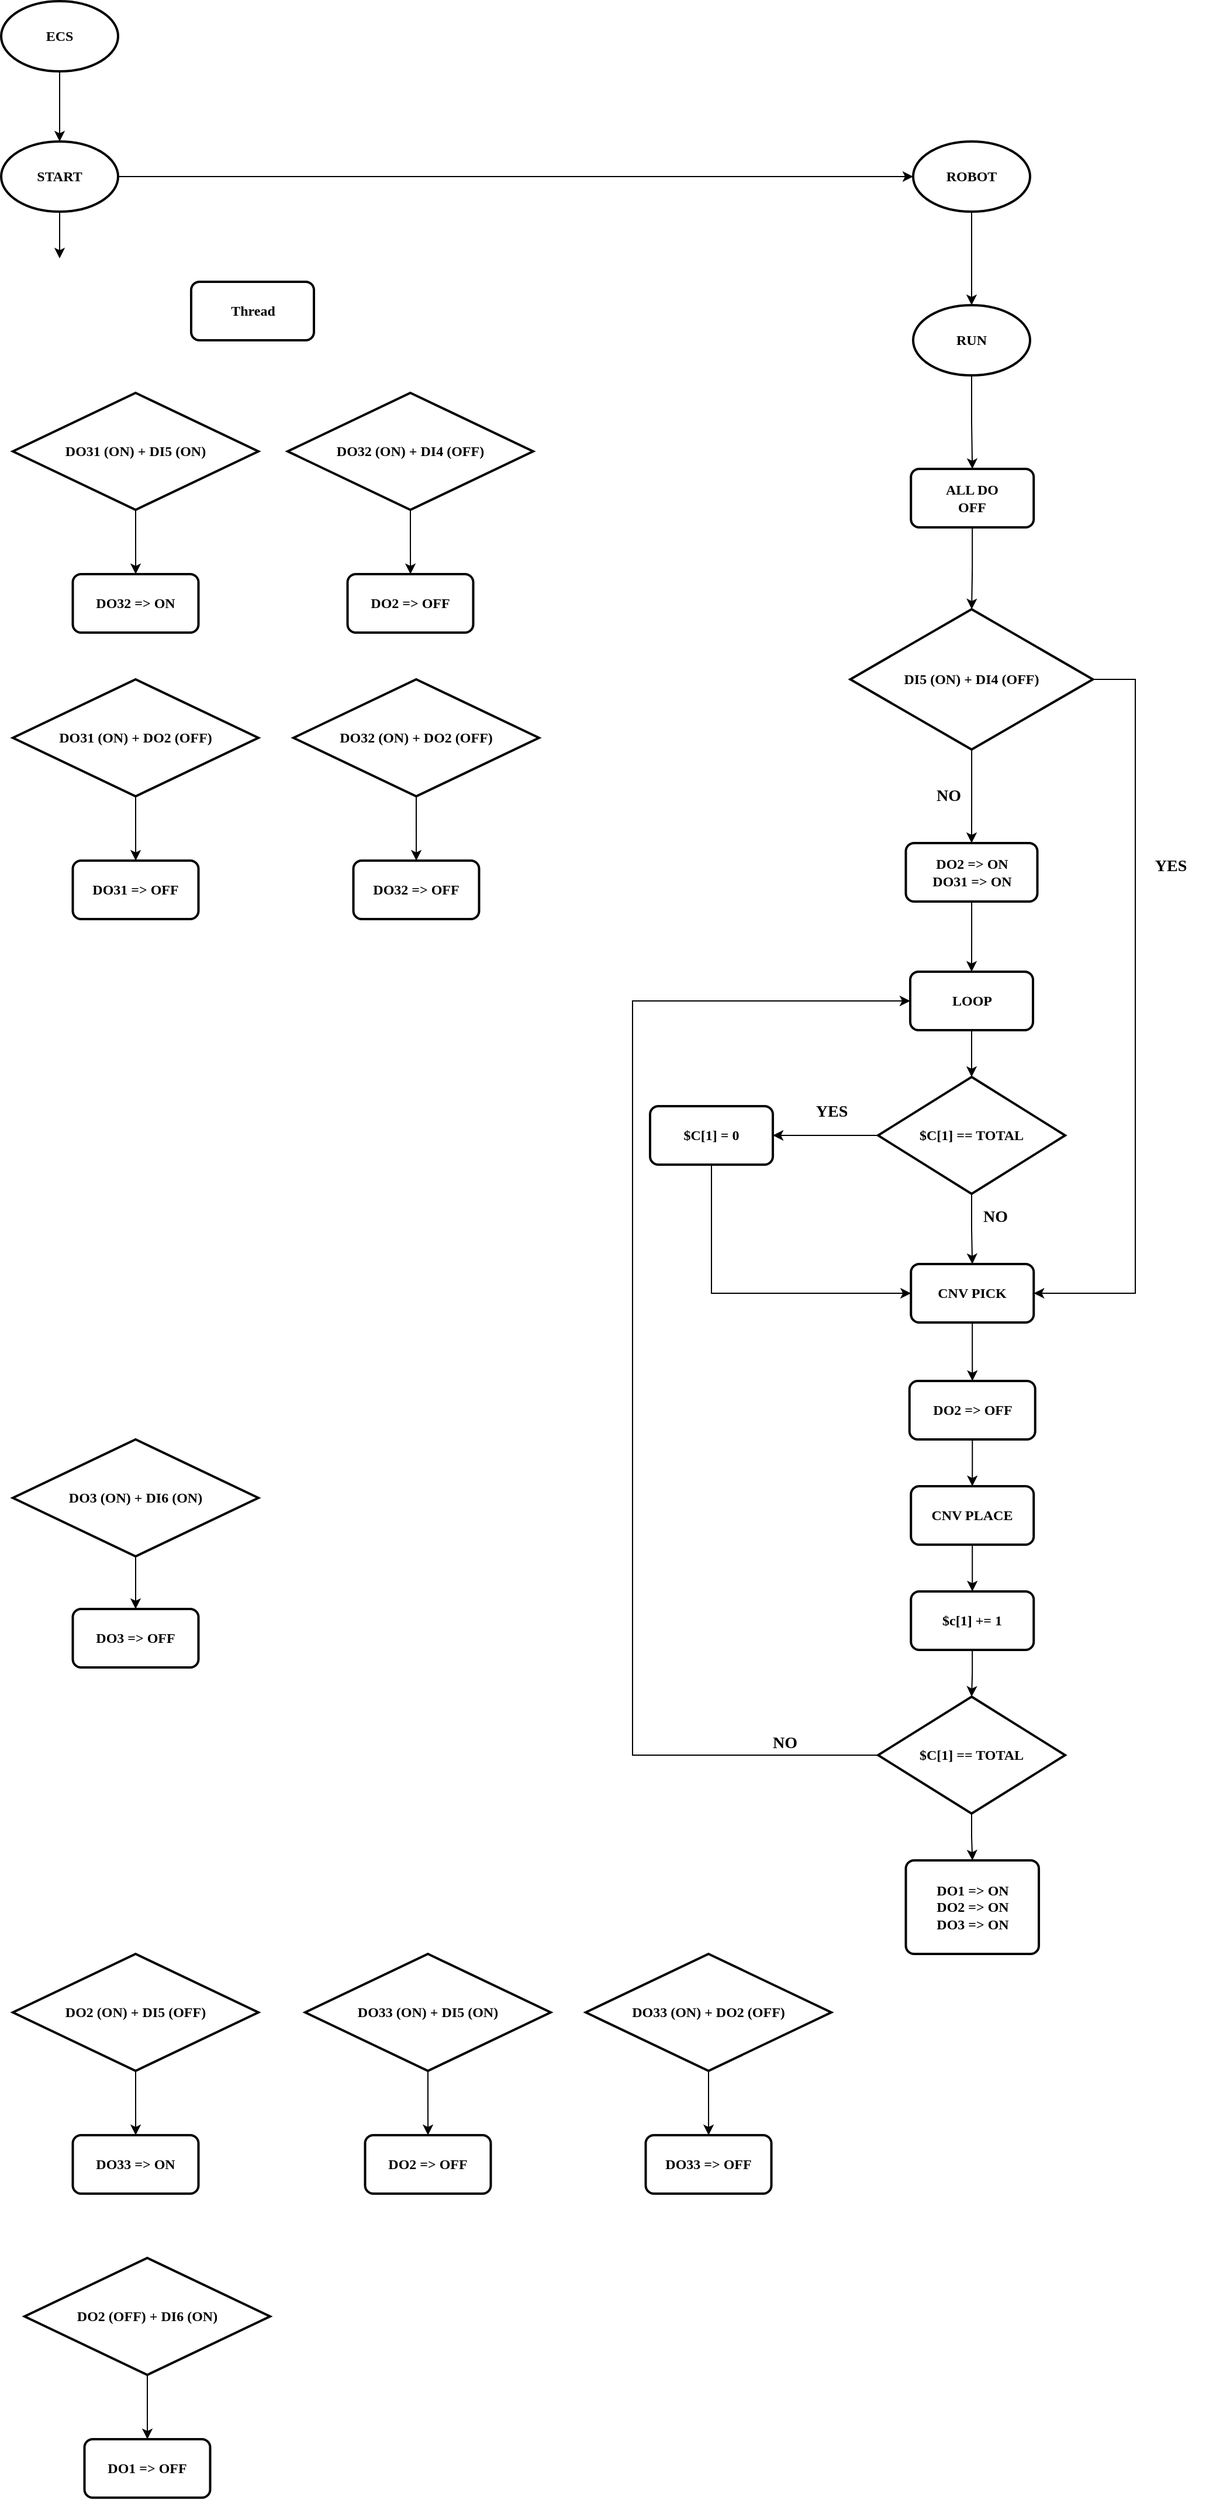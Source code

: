 <mxfile version="24.2.7" type="github">
  <diagram name="Page-1" id="1tsLb5ripTC1F5h_4hko">
    <mxGraphModel dx="1434" dy="738" grid="1" gridSize="10" guides="1" tooltips="1" connect="1" arrows="1" fold="1" page="1" pageScale="1" pageWidth="827" pageHeight="1169" math="0" shadow="0">
      <root>
        <mxCell id="0" />
        <mxCell id="1" parent="0" />
        <mxCell id="6PaR43a8mWomTKxZ8hZo-3" style="edgeStyle=orthogonalEdgeStyle;rounded=0;orthogonalLoop=1;jettySize=auto;html=1;entryX=0.5;entryY=0;entryDx=0;entryDy=0;fontStyle=1;fontFamily=Verdana;" parent="1" source="6PaR43a8mWomTKxZ8hZo-1" edge="1">
          <mxGeometry relative="1" as="geometry">
            <mxPoint x="70" y="250" as="targetPoint" />
          </mxGeometry>
        </mxCell>
        <mxCell id="6PaR43a8mWomTKxZ8hZo-1" value="START" style="strokeWidth=2;html=1;shape=mxgraph.flowchart.start_1;whiteSpace=wrap;fontStyle=1;fontFamily=Verdana;" parent="1" vertex="1">
          <mxGeometry x="20" y="150" width="100" height="60" as="geometry" />
        </mxCell>
        <mxCell id="6PaR43a8mWomTKxZ8hZo-23" value="YES" style="text;strokeColor=none;fillColor=none;html=1;fontSize=14;fontStyle=1;verticalAlign=middle;align=center;fontFamily=Verdana;" parent="1" vertex="1">
          <mxGeometry x="970" y="750" width="100" height="40" as="geometry" />
        </mxCell>
        <mxCell id="9pIQYXdgK2DitMoZI6XM-1" value="ROBOT" style="strokeWidth=2;html=1;shape=mxgraph.flowchart.start_1;whiteSpace=wrap;fontStyle=1;fontFamily=Verdana;" vertex="1" parent="1">
          <mxGeometry x="800" y="150" width="100" height="60" as="geometry" />
        </mxCell>
        <mxCell id="9pIQYXdgK2DitMoZI6XM-4" style="edgeStyle=orthogonalEdgeStyle;rounded=0;orthogonalLoop=1;jettySize=auto;html=1;fontStyle=1;fontFamily=Verdana;" edge="1" parent="1" source="9pIQYXdgK2DitMoZI6XM-2" target="6PaR43a8mWomTKxZ8hZo-1">
          <mxGeometry relative="1" as="geometry" />
        </mxCell>
        <mxCell id="9pIQYXdgK2DitMoZI6XM-2" value="&lt;span&gt;ECS&lt;/span&gt;" style="strokeWidth=2;html=1;shape=mxgraph.flowchart.start_1;whiteSpace=wrap;fontFamily=Verdana;fontStyle=1" vertex="1" parent="1">
          <mxGeometry x="20" y="30" width="100" height="60" as="geometry" />
        </mxCell>
        <mxCell id="9pIQYXdgK2DitMoZI6XM-8" style="edgeStyle=orthogonalEdgeStyle;rounded=0;orthogonalLoop=1;jettySize=auto;html=1;entryX=0.5;entryY=0;entryDx=0;entryDy=0;fontStyle=1;fontFamily=Verdana;" edge="1" parent="1" source="9pIQYXdgK2DitMoZI6XM-3" target="9pIQYXdgK2DitMoZI6XM-7">
          <mxGeometry relative="1" as="geometry" />
        </mxCell>
        <mxCell id="9pIQYXdgK2DitMoZI6XM-3" value="RUN" style="strokeWidth=2;html=1;shape=mxgraph.flowchart.start_1;whiteSpace=wrap;fontStyle=1;fontFamily=Verdana;" vertex="1" parent="1">
          <mxGeometry x="800" y="290" width="100" height="60" as="geometry" />
        </mxCell>
        <mxCell id="9pIQYXdgK2DitMoZI6XM-5" style="edgeStyle=orthogonalEdgeStyle;rounded=0;orthogonalLoop=1;jettySize=auto;html=1;entryX=0;entryY=0.5;entryDx=0;entryDy=0;entryPerimeter=0;fontStyle=1;fontFamily=Verdana;" edge="1" parent="1" source="6PaR43a8mWomTKxZ8hZo-1" target="9pIQYXdgK2DitMoZI6XM-1">
          <mxGeometry relative="1" as="geometry" />
        </mxCell>
        <mxCell id="9pIQYXdgK2DitMoZI6XM-6" style="edgeStyle=orthogonalEdgeStyle;rounded=0;orthogonalLoop=1;jettySize=auto;html=1;entryX=0.5;entryY=0;entryDx=0;entryDy=0;entryPerimeter=0;fontStyle=1;fontFamily=Verdana;" edge="1" parent="1" source="9pIQYXdgK2DitMoZI6XM-1" target="9pIQYXdgK2DitMoZI6XM-3">
          <mxGeometry relative="1" as="geometry" />
        </mxCell>
        <mxCell id="9pIQYXdgK2DitMoZI6XM-14" style="edgeStyle=orthogonalEdgeStyle;rounded=0;orthogonalLoop=1;jettySize=auto;html=1;fontStyle=1;fontFamily=Verdana;" edge="1" parent="1" source="9pIQYXdgK2DitMoZI6XM-7" target="9pIQYXdgK2DitMoZI6XM-12">
          <mxGeometry relative="1" as="geometry" />
        </mxCell>
        <mxCell id="9pIQYXdgK2DitMoZI6XM-7" value="ALL DO&lt;div&gt;OFF&lt;/div&gt;" style="rounded=1;whiteSpace=wrap;html=1;absoluteArcSize=1;arcSize=14;strokeWidth=2;fontStyle=1;fontFamily=Verdana;" vertex="1" parent="1">
          <mxGeometry x="798.12" y="430" width="105" height="50" as="geometry" />
        </mxCell>
        <mxCell id="9pIQYXdgK2DitMoZI6XM-17" style="edgeStyle=orthogonalEdgeStyle;rounded=0;orthogonalLoop=1;jettySize=auto;html=1;fontStyle=1;fontFamily=Verdana;" edge="1" parent="1" source="9pIQYXdgK2DitMoZI6XM-10" target="9pIQYXdgK2DitMoZI6XM-13">
          <mxGeometry relative="1" as="geometry" />
        </mxCell>
        <mxCell id="9pIQYXdgK2DitMoZI6XM-10" value="DO32 (ON) + DI4 (OFF)" style="strokeWidth=2;html=1;shape=mxgraph.flowchart.decision;whiteSpace=wrap;fontStyle=1;fontFamily=Verdana;" vertex="1" parent="1">
          <mxGeometry x="265" y="365" width="210" height="100" as="geometry" />
        </mxCell>
        <mxCell id="9pIQYXdgK2DitMoZI6XM-119" style="edgeStyle=orthogonalEdgeStyle;rounded=0;orthogonalLoop=1;jettySize=auto;html=1;entryX=0.5;entryY=0;entryDx=0;entryDy=0;" edge="1" parent="1" source="9pIQYXdgK2DitMoZI6XM-11" target="9pIQYXdgK2DitMoZI6XM-31">
          <mxGeometry relative="1" as="geometry" />
        </mxCell>
        <mxCell id="9pIQYXdgK2DitMoZI6XM-11" value="DO2 =&amp;gt; ON&lt;div&gt;DO31 =&amp;gt; ON&lt;/div&gt;" style="rounded=1;whiteSpace=wrap;html=1;absoluteArcSize=1;arcSize=14;strokeWidth=2;fontStyle=1;fontFamily=Verdana;" vertex="1" parent="1">
          <mxGeometry x="793.75" y="750" width="112.5" height="50" as="geometry" />
        </mxCell>
        <mxCell id="9pIQYXdgK2DitMoZI6XM-21" style="edgeStyle=orthogonalEdgeStyle;rounded=0;orthogonalLoop=1;jettySize=auto;html=1;entryX=1;entryY=0.5;entryDx=0;entryDy=0;exitX=1;exitY=0.5;exitDx=0;exitDy=0;exitPerimeter=0;" edge="1" parent="1" source="9pIQYXdgK2DitMoZI6XM-12" target="9pIQYXdgK2DitMoZI6XM-19">
          <mxGeometry relative="1" as="geometry">
            <Array as="points">
              <mxPoint x="990" y="610" />
              <mxPoint x="990" y="1135" />
            </Array>
          </mxGeometry>
        </mxCell>
        <mxCell id="9pIQYXdgK2DitMoZI6XM-12" value="DI5 (ON) + DI4 (OFF)" style="strokeWidth=2;html=1;shape=mxgraph.flowchart.decision;whiteSpace=wrap;fontStyle=1;fontFamily=Verdana;" vertex="1" parent="1">
          <mxGeometry x="746.25" y="550" width="207.5" height="120" as="geometry" />
        </mxCell>
        <mxCell id="9pIQYXdgK2DitMoZI6XM-13" value="DO2 =&amp;gt; OFF" style="rounded=1;whiteSpace=wrap;html=1;absoluteArcSize=1;arcSize=14;strokeWidth=2;fontStyle=1;fontFamily=Verdana;" vertex="1" parent="1">
          <mxGeometry x="316.25" y="520" width="107.5" height="50" as="geometry" />
        </mxCell>
        <mxCell id="9pIQYXdgK2DitMoZI6XM-15" style="edgeStyle=orthogonalEdgeStyle;rounded=0;orthogonalLoop=1;jettySize=auto;html=1;fontStyle=1;fontFamily=Verdana;entryX=0.5;entryY=0;entryDx=0;entryDy=0;" edge="1" parent="1" source="9pIQYXdgK2DitMoZI6XM-12" target="9pIQYXdgK2DitMoZI6XM-11">
          <mxGeometry relative="1" as="geometry">
            <mxPoint x="850" y="560" as="targetPoint" />
          </mxGeometry>
        </mxCell>
        <mxCell id="9pIQYXdgK2DitMoZI6XM-25" style="edgeStyle=orthogonalEdgeStyle;rounded=0;orthogonalLoop=1;jettySize=auto;html=1;" edge="1" parent="1" source="9pIQYXdgK2DitMoZI6XM-19" target="9pIQYXdgK2DitMoZI6XM-24">
          <mxGeometry relative="1" as="geometry" />
        </mxCell>
        <mxCell id="9pIQYXdgK2DitMoZI6XM-19" value="CNV PICK" style="rounded=1;whiteSpace=wrap;html=1;absoluteArcSize=1;arcSize=14;strokeWidth=2;fontStyle=1;fontFamily=Verdana;" vertex="1" parent="1">
          <mxGeometry x="798.13" y="1110" width="105" height="50" as="geometry" />
        </mxCell>
        <mxCell id="9pIQYXdgK2DitMoZI6XM-22" value="NO" style="text;strokeColor=none;fillColor=none;html=1;fontSize=14;fontStyle=1;verticalAlign=middle;align=center;fontFamily=Verdana;" vertex="1" parent="1">
          <mxGeometry x="780" y="690" width="100" height="40" as="geometry" />
        </mxCell>
        <mxCell id="9pIQYXdgK2DitMoZI6XM-27" style="edgeStyle=orthogonalEdgeStyle;rounded=0;orthogonalLoop=1;jettySize=auto;html=1;" edge="1" parent="1" source="9pIQYXdgK2DitMoZI6XM-24" target="9pIQYXdgK2DitMoZI6XM-26">
          <mxGeometry relative="1" as="geometry" />
        </mxCell>
        <mxCell id="9pIQYXdgK2DitMoZI6XM-24" value="DO2 =&amp;gt; OFF" style="rounded=1;whiteSpace=wrap;html=1;absoluteArcSize=1;arcSize=14;strokeWidth=2;fontStyle=1;fontFamily=Verdana;" vertex="1" parent="1">
          <mxGeometry x="796.87" y="1210" width="107.5" height="50" as="geometry" />
        </mxCell>
        <mxCell id="9pIQYXdgK2DitMoZI6XM-129" style="edgeStyle=orthogonalEdgeStyle;rounded=0;orthogonalLoop=1;jettySize=auto;html=1;" edge="1" parent="1" source="9pIQYXdgK2DitMoZI6XM-26" target="9pIQYXdgK2DitMoZI6XM-29">
          <mxGeometry relative="1" as="geometry" />
        </mxCell>
        <mxCell id="9pIQYXdgK2DitMoZI6XM-26" value="CNV PLACE" style="rounded=1;whiteSpace=wrap;html=1;absoluteArcSize=1;arcSize=14;strokeWidth=2;fontStyle=1;fontFamily=Verdana;" vertex="1" parent="1">
          <mxGeometry x="798.12" y="1300" width="105" height="50" as="geometry" />
        </mxCell>
        <mxCell id="9pIQYXdgK2DitMoZI6XM-130" style="edgeStyle=orthogonalEdgeStyle;rounded=0;orthogonalLoop=1;jettySize=auto;html=1;" edge="1" parent="1" source="9pIQYXdgK2DitMoZI6XM-29" target="9pIQYXdgK2DitMoZI6XM-128">
          <mxGeometry relative="1" as="geometry" />
        </mxCell>
        <mxCell id="9pIQYXdgK2DitMoZI6XM-29" value="$c[1] += 1" style="rounded=1;whiteSpace=wrap;html=1;absoluteArcSize=1;arcSize=14;strokeWidth=2;fontStyle=1;fontFamily=Verdana;" vertex="1" parent="1">
          <mxGeometry x="798.13" y="1390" width="105" height="50" as="geometry" />
        </mxCell>
        <mxCell id="9pIQYXdgK2DitMoZI6XM-122" style="edgeStyle=orthogonalEdgeStyle;rounded=0;orthogonalLoop=1;jettySize=auto;html=1;entryX=1;entryY=0.5;entryDx=0;entryDy=0;" edge="1" parent="1" source="9pIQYXdgK2DitMoZI6XM-30" target="9pIQYXdgK2DitMoZI6XM-118">
          <mxGeometry relative="1" as="geometry">
            <mxPoint x="585" y="1000" as="targetPoint" />
          </mxGeometry>
        </mxCell>
        <mxCell id="9pIQYXdgK2DitMoZI6XM-124" style="edgeStyle=orthogonalEdgeStyle;rounded=0;orthogonalLoop=1;jettySize=auto;html=1;" edge="1" parent="1" source="9pIQYXdgK2DitMoZI6XM-30" target="9pIQYXdgK2DitMoZI6XM-19">
          <mxGeometry relative="1" as="geometry" />
        </mxCell>
        <mxCell id="9pIQYXdgK2DitMoZI6XM-30" value="$C[1] == TOTAL" style="strokeWidth=2;html=1;shape=mxgraph.flowchart.decision;whiteSpace=wrap;fontStyle=1;fontFamily=Verdana;" vertex="1" parent="1">
          <mxGeometry x="770" y="950" width="160" height="100" as="geometry" />
        </mxCell>
        <mxCell id="9pIQYXdgK2DitMoZI6XM-31" value="LOOP" style="rounded=1;whiteSpace=wrap;html=1;absoluteArcSize=1;arcSize=14;strokeWidth=2;fontStyle=1;fontFamily=Verdana;" vertex="1" parent="1">
          <mxGeometry x="797.5" y="860" width="105" height="50" as="geometry" />
        </mxCell>
        <mxCell id="9pIQYXdgK2DitMoZI6XM-141" style="edgeStyle=orthogonalEdgeStyle;rounded=0;orthogonalLoop=1;jettySize=auto;html=1;entryX=0;entryY=0.5;entryDx=0;entryDy=0;" edge="1" parent="1" source="9pIQYXdgK2DitMoZI6XM-118" target="9pIQYXdgK2DitMoZI6XM-19">
          <mxGeometry relative="1" as="geometry">
            <Array as="points">
              <mxPoint x="628" y="1135" />
            </Array>
          </mxGeometry>
        </mxCell>
        <mxCell id="9pIQYXdgK2DitMoZI6XM-118" value="$C[1] = 0" style="rounded=1;whiteSpace=wrap;html=1;absoluteArcSize=1;arcSize=14;strokeWidth=2;fontStyle=1;fontFamily=Verdana;" vertex="1" parent="1">
          <mxGeometry x="575" y="975" width="105" height="50" as="geometry" />
        </mxCell>
        <mxCell id="9pIQYXdgK2DitMoZI6XM-120" style="edgeStyle=orthogonalEdgeStyle;rounded=0;orthogonalLoop=1;jettySize=auto;html=1;entryX=0.5;entryY=0;entryDx=0;entryDy=0;entryPerimeter=0;" edge="1" parent="1" source="9pIQYXdgK2DitMoZI6XM-31" target="9pIQYXdgK2DitMoZI6XM-30">
          <mxGeometry relative="1" as="geometry" />
        </mxCell>
        <mxCell id="9pIQYXdgK2DitMoZI6XM-126" value="Thread" style="rounded=1;whiteSpace=wrap;html=1;absoluteArcSize=1;arcSize=14;strokeWidth=2;fontStyle=1;fontFamily=Verdana;" vertex="1" parent="1">
          <mxGeometry x="182.5" y="270" width="105" height="50" as="geometry" />
        </mxCell>
        <mxCell id="9pIQYXdgK2DitMoZI6XM-131" style="edgeStyle=orthogonalEdgeStyle;rounded=0;orthogonalLoop=1;jettySize=auto;html=1;entryX=0;entryY=0.5;entryDx=0;entryDy=0;" edge="1" parent="1" source="9pIQYXdgK2DitMoZI6XM-128" target="9pIQYXdgK2DitMoZI6XM-31">
          <mxGeometry relative="1" as="geometry">
            <Array as="points">
              <mxPoint x="560" y="1530" />
              <mxPoint x="560" y="885" />
            </Array>
          </mxGeometry>
        </mxCell>
        <mxCell id="9pIQYXdgK2DitMoZI6XM-137" style="edgeStyle=orthogonalEdgeStyle;rounded=0;orthogonalLoop=1;jettySize=auto;html=1;" edge="1" parent="1" source="9pIQYXdgK2DitMoZI6XM-128" target="9pIQYXdgK2DitMoZI6XM-136">
          <mxGeometry relative="1" as="geometry" />
        </mxCell>
        <mxCell id="9pIQYXdgK2DitMoZI6XM-128" value="$C[1] == TOTAL" style="strokeWidth=2;html=1;shape=mxgraph.flowchart.decision;whiteSpace=wrap;fontStyle=1;fontFamily=Verdana;" vertex="1" parent="1">
          <mxGeometry x="770" y="1480" width="160" height="100" as="geometry" />
        </mxCell>
        <mxCell id="9pIQYXdgK2DitMoZI6XM-132" value="NO" style="text;strokeColor=none;fillColor=none;html=1;fontSize=14;fontStyle=1;verticalAlign=middle;align=center;fontFamily=Verdana;" vertex="1" parent="1">
          <mxGeometry x="640" y="1500" width="100" height="40" as="geometry" />
        </mxCell>
        <mxCell id="9pIQYXdgK2DitMoZI6XM-133" value="NO" style="text;strokeColor=none;fillColor=none;html=1;fontSize=14;fontStyle=1;verticalAlign=middle;align=center;fontFamily=Verdana;" vertex="1" parent="1">
          <mxGeometry x="820" y="1050" width="100" height="40" as="geometry" />
        </mxCell>
        <mxCell id="9pIQYXdgK2DitMoZI6XM-134" value="YES" style="text;strokeColor=none;fillColor=none;html=1;fontSize=14;fontStyle=1;verticalAlign=middle;align=center;fontFamily=Verdana;" vertex="1" parent="1">
          <mxGeometry x="680" y="960" width="100" height="40" as="geometry" />
        </mxCell>
        <mxCell id="9pIQYXdgK2DitMoZI6XM-136" value="&lt;div&gt;DO1 =&amp;gt; ON&lt;/div&gt;DO2 =&amp;gt; ON&lt;div&gt;DO3 =&amp;gt; ON&lt;/div&gt;" style="rounded=1;whiteSpace=wrap;html=1;absoluteArcSize=1;arcSize=14;strokeWidth=2;fontStyle=1;fontFamily=Verdana;" vertex="1" parent="1">
          <mxGeometry x="793.76" y="1620" width="113.75" height="80" as="geometry" />
        </mxCell>
        <mxCell id="9pIQYXdgK2DitMoZI6XM-142" style="edgeStyle=orthogonalEdgeStyle;rounded=0;orthogonalLoop=1;jettySize=auto;html=1;fontStyle=1;fontFamily=Verdana;" edge="1" parent="1" source="9pIQYXdgK2DitMoZI6XM-143" target="9pIQYXdgK2DitMoZI6XM-144">
          <mxGeometry relative="1" as="geometry" />
        </mxCell>
        <mxCell id="9pIQYXdgK2DitMoZI6XM-143" value="DO32 (ON) + DO2 (OFF)" style="strokeWidth=2;html=1;shape=mxgraph.flowchart.decision;whiteSpace=wrap;fontStyle=1;fontFamily=Verdana;" vertex="1" parent="1">
          <mxGeometry x="270" y="610" width="210" height="100" as="geometry" />
        </mxCell>
        <mxCell id="9pIQYXdgK2DitMoZI6XM-144" value="DO32 =&amp;gt; OFF" style="rounded=1;whiteSpace=wrap;html=1;absoluteArcSize=1;arcSize=14;strokeWidth=2;fontStyle=1;fontFamily=Verdana;" vertex="1" parent="1">
          <mxGeometry x="321.25" y="765" width="107.5" height="50" as="geometry" />
        </mxCell>
        <mxCell id="9pIQYXdgK2DitMoZI6XM-145" style="edgeStyle=orthogonalEdgeStyle;rounded=0;orthogonalLoop=1;jettySize=auto;html=1;fontStyle=1;fontFamily=Verdana;entryX=0.5;entryY=0;entryDx=0;entryDy=0;" edge="1" parent="1" source="9pIQYXdgK2DitMoZI6XM-146" target="9pIQYXdgK2DitMoZI6XM-158">
          <mxGeometry relative="1" as="geometry">
            <mxPoint x="135.1" y="1415" as="targetPoint" />
          </mxGeometry>
        </mxCell>
        <mxCell id="9pIQYXdgK2DitMoZI6XM-146" value="DO3 (ON) + DI6 (ON)" style="strokeWidth=2;html=1;shape=mxgraph.flowchart.decision;whiteSpace=wrap;fontStyle=1;fontFamily=Verdana;" vertex="1" parent="1">
          <mxGeometry x="30" y="1260" width="210" height="100" as="geometry" />
        </mxCell>
        <mxCell id="9pIQYXdgK2DitMoZI6XM-152" style="edgeStyle=orthogonalEdgeStyle;rounded=0;orthogonalLoop=1;jettySize=auto;html=1;fontStyle=1;fontFamily=Verdana;" edge="1" parent="1" source="9pIQYXdgK2DitMoZI6XM-153" target="9pIQYXdgK2DitMoZI6XM-154">
          <mxGeometry relative="1" as="geometry" />
        </mxCell>
        <mxCell id="9pIQYXdgK2DitMoZI6XM-153" value="DO33 (ON) + DO2 (OFF)" style="strokeWidth=2;html=1;shape=mxgraph.flowchart.decision;whiteSpace=wrap;fontStyle=1;fontFamily=Verdana;" vertex="1" parent="1">
          <mxGeometry x="520" y="1700" width="210" height="100" as="geometry" />
        </mxCell>
        <mxCell id="9pIQYXdgK2DitMoZI6XM-154" value="DO33 =&amp;gt; OFF" style="rounded=1;whiteSpace=wrap;html=1;absoluteArcSize=1;arcSize=14;strokeWidth=2;fontStyle=1;fontFamily=Verdana;" vertex="1" parent="1">
          <mxGeometry x="571.25" y="1855" width="107.5" height="50" as="geometry" />
        </mxCell>
        <mxCell id="9pIQYXdgK2DitMoZI6XM-155" style="edgeStyle=orthogonalEdgeStyle;rounded=0;orthogonalLoop=1;jettySize=auto;html=1;fontStyle=1;fontFamily=Verdana;" edge="1" parent="1" source="9pIQYXdgK2DitMoZI6XM-156" target="9pIQYXdgK2DitMoZI6XM-157">
          <mxGeometry relative="1" as="geometry" />
        </mxCell>
        <mxCell id="9pIQYXdgK2DitMoZI6XM-156" value="DO33 (ON) + DI5 (ON)" style="strokeWidth=2;html=1;shape=mxgraph.flowchart.decision;whiteSpace=wrap;fontStyle=1;fontFamily=Verdana;" vertex="1" parent="1">
          <mxGeometry x="280" y="1700" width="210" height="100" as="geometry" />
        </mxCell>
        <mxCell id="9pIQYXdgK2DitMoZI6XM-157" value="DO2 =&amp;gt; OFF" style="rounded=1;whiteSpace=wrap;html=1;absoluteArcSize=1;arcSize=14;strokeWidth=2;fontStyle=1;fontFamily=Verdana;" vertex="1" parent="1">
          <mxGeometry x="331.25" y="1855" width="107.5" height="50" as="geometry" />
        </mxCell>
        <mxCell id="9pIQYXdgK2DitMoZI6XM-158" value="DO3 =&amp;gt; OFF" style="rounded=1;whiteSpace=wrap;html=1;absoluteArcSize=1;arcSize=14;strokeWidth=2;fontStyle=1;fontFamily=Verdana;" vertex="1" parent="1">
          <mxGeometry x="81.25" y="1405" width="107.5" height="50" as="geometry" />
        </mxCell>
        <mxCell id="9pIQYXdgK2DitMoZI6XM-162" style="edgeStyle=orthogonalEdgeStyle;rounded=0;orthogonalLoop=1;jettySize=auto;html=1;fontStyle=1;fontFamily=Verdana;" edge="1" parent="1" source="9pIQYXdgK2DitMoZI6XM-163" target="9pIQYXdgK2DitMoZI6XM-164">
          <mxGeometry relative="1" as="geometry" />
        </mxCell>
        <mxCell id="9pIQYXdgK2DitMoZI6XM-163" value="DO31 (ON) + DI5 (ON)" style="strokeWidth=2;html=1;shape=mxgraph.flowchart.decision;whiteSpace=wrap;fontStyle=1;fontFamily=Verdana;" vertex="1" parent="1">
          <mxGeometry x="30" y="365" width="210" height="100" as="geometry" />
        </mxCell>
        <mxCell id="9pIQYXdgK2DitMoZI6XM-164" value="DO32 =&amp;gt; ON" style="rounded=1;whiteSpace=wrap;html=1;absoluteArcSize=1;arcSize=14;strokeWidth=2;fontStyle=1;fontFamily=Verdana;" vertex="1" parent="1">
          <mxGeometry x="81.25" y="520" width="107.5" height="50" as="geometry" />
        </mxCell>
        <mxCell id="9pIQYXdgK2DitMoZI6XM-165" style="edgeStyle=orthogonalEdgeStyle;rounded=0;orthogonalLoop=1;jettySize=auto;html=1;fontStyle=1;fontFamily=Verdana;" edge="1" parent="1" source="9pIQYXdgK2DitMoZI6XM-166" target="9pIQYXdgK2DitMoZI6XM-167">
          <mxGeometry relative="1" as="geometry" />
        </mxCell>
        <mxCell id="9pIQYXdgK2DitMoZI6XM-166" value="DO31 (ON) + DO2 (OFF)" style="strokeWidth=2;html=1;shape=mxgraph.flowchart.decision;whiteSpace=wrap;fontStyle=1;fontFamily=Verdana;" vertex="1" parent="1">
          <mxGeometry x="30" y="610" width="210" height="100" as="geometry" />
        </mxCell>
        <mxCell id="9pIQYXdgK2DitMoZI6XM-167" value="DO31 =&amp;gt; OFF" style="rounded=1;whiteSpace=wrap;html=1;absoluteArcSize=1;arcSize=14;strokeWidth=2;fontStyle=1;fontFamily=Verdana;" vertex="1" parent="1">
          <mxGeometry x="81.25" y="765" width="107.5" height="50" as="geometry" />
        </mxCell>
        <mxCell id="9pIQYXdgK2DitMoZI6XM-171" style="edgeStyle=orthogonalEdgeStyle;rounded=0;orthogonalLoop=1;jettySize=auto;html=1;fontStyle=1;fontFamily=Verdana;" edge="1" parent="1" source="9pIQYXdgK2DitMoZI6XM-172" target="9pIQYXdgK2DitMoZI6XM-173">
          <mxGeometry relative="1" as="geometry" />
        </mxCell>
        <mxCell id="9pIQYXdgK2DitMoZI6XM-172" value="DO2 (OFF) + DI6 (ON)" style="strokeWidth=2;html=1;shape=mxgraph.flowchart.decision;whiteSpace=wrap;fontStyle=1;fontFamily=Verdana;" vertex="1" parent="1">
          <mxGeometry x="40" y="1960" width="210" height="100" as="geometry" />
        </mxCell>
        <mxCell id="9pIQYXdgK2DitMoZI6XM-173" value="DO1 =&amp;gt; OFF" style="rounded=1;whiteSpace=wrap;html=1;absoluteArcSize=1;arcSize=14;strokeWidth=2;fontStyle=1;fontFamily=Verdana;" vertex="1" parent="1">
          <mxGeometry x="91.25" y="2115" width="107.5" height="50" as="geometry" />
        </mxCell>
        <mxCell id="9pIQYXdgK2DitMoZI6XM-174" style="edgeStyle=orthogonalEdgeStyle;rounded=0;orthogonalLoop=1;jettySize=auto;html=1;fontStyle=1;fontFamily=Verdana;" edge="1" parent="1" source="9pIQYXdgK2DitMoZI6XM-175" target="9pIQYXdgK2DitMoZI6XM-176">
          <mxGeometry relative="1" as="geometry" />
        </mxCell>
        <mxCell id="9pIQYXdgK2DitMoZI6XM-175" value="DO2 (ON) + DI5 (OFF)" style="strokeWidth=2;html=1;shape=mxgraph.flowchart.decision;whiteSpace=wrap;fontStyle=1;fontFamily=Verdana;" vertex="1" parent="1">
          <mxGeometry x="30" y="1700" width="210" height="100" as="geometry" />
        </mxCell>
        <mxCell id="9pIQYXdgK2DitMoZI6XM-176" value="DO33 =&amp;gt; ON" style="rounded=1;whiteSpace=wrap;html=1;absoluteArcSize=1;arcSize=14;strokeWidth=2;fontStyle=1;fontFamily=Verdana;" vertex="1" parent="1">
          <mxGeometry x="81.25" y="1855" width="107.5" height="50" as="geometry" />
        </mxCell>
      </root>
    </mxGraphModel>
  </diagram>
</mxfile>
